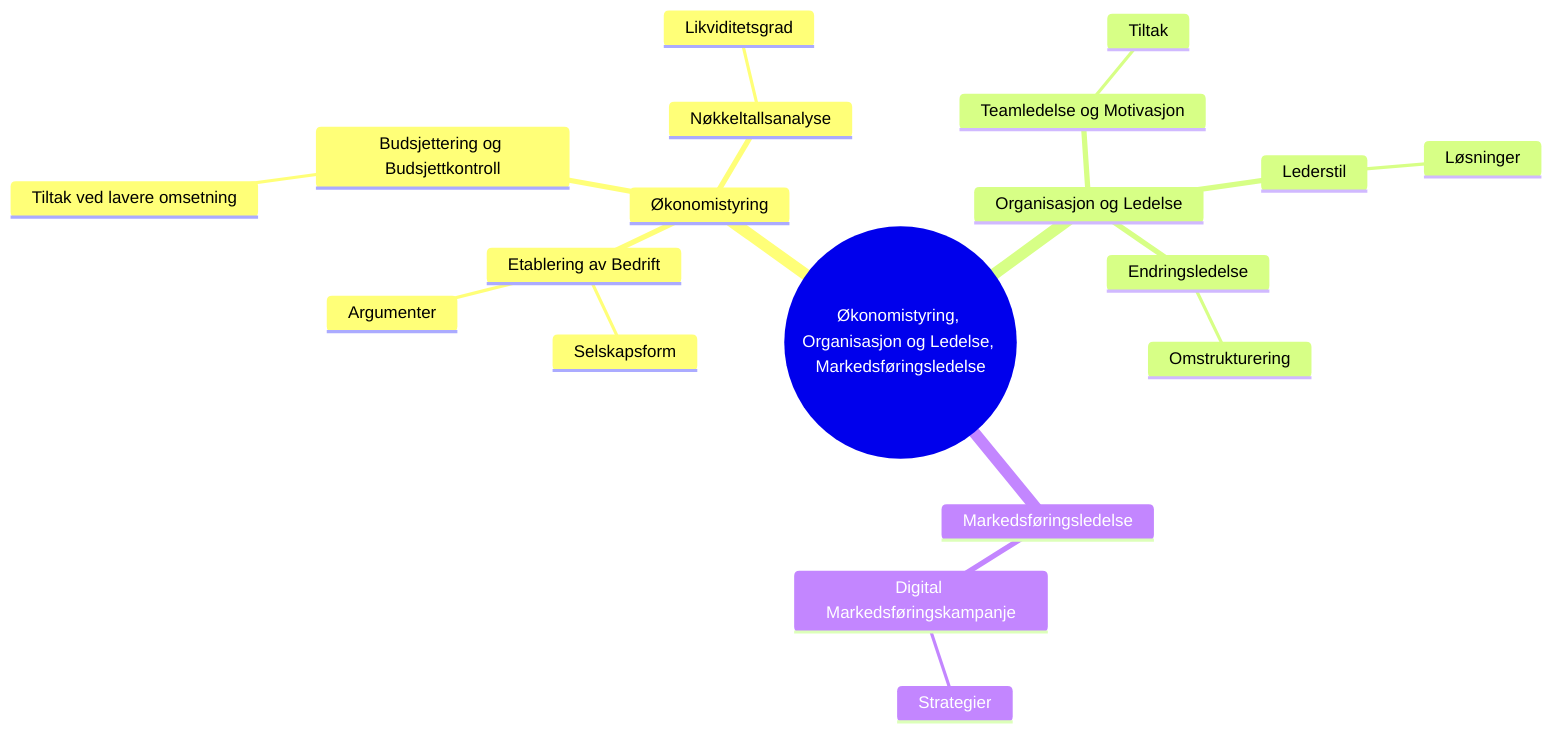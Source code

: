mindmap
  root((Økonomistyring, Organisasjon og Ledelse, Markedsføringsledelse))
    Økonomistyring
      Etablering av Bedrift
        Selskapsform
        Argumenter
      Budsjettering og Budsjettkontroll
        Tiltak ved lavere omsetning
      Nøkkeltallsanalyse
        Likviditetsgrad
    Organisasjon og Ledelse
      Teamledelse og Motivasjon
        Tiltak
      Lederstil
        Løsninger
      Endringsledelse
        Omstrukturering
    Markedsføringsledelse
      Digital Markedsføringskampanje
        Strategier